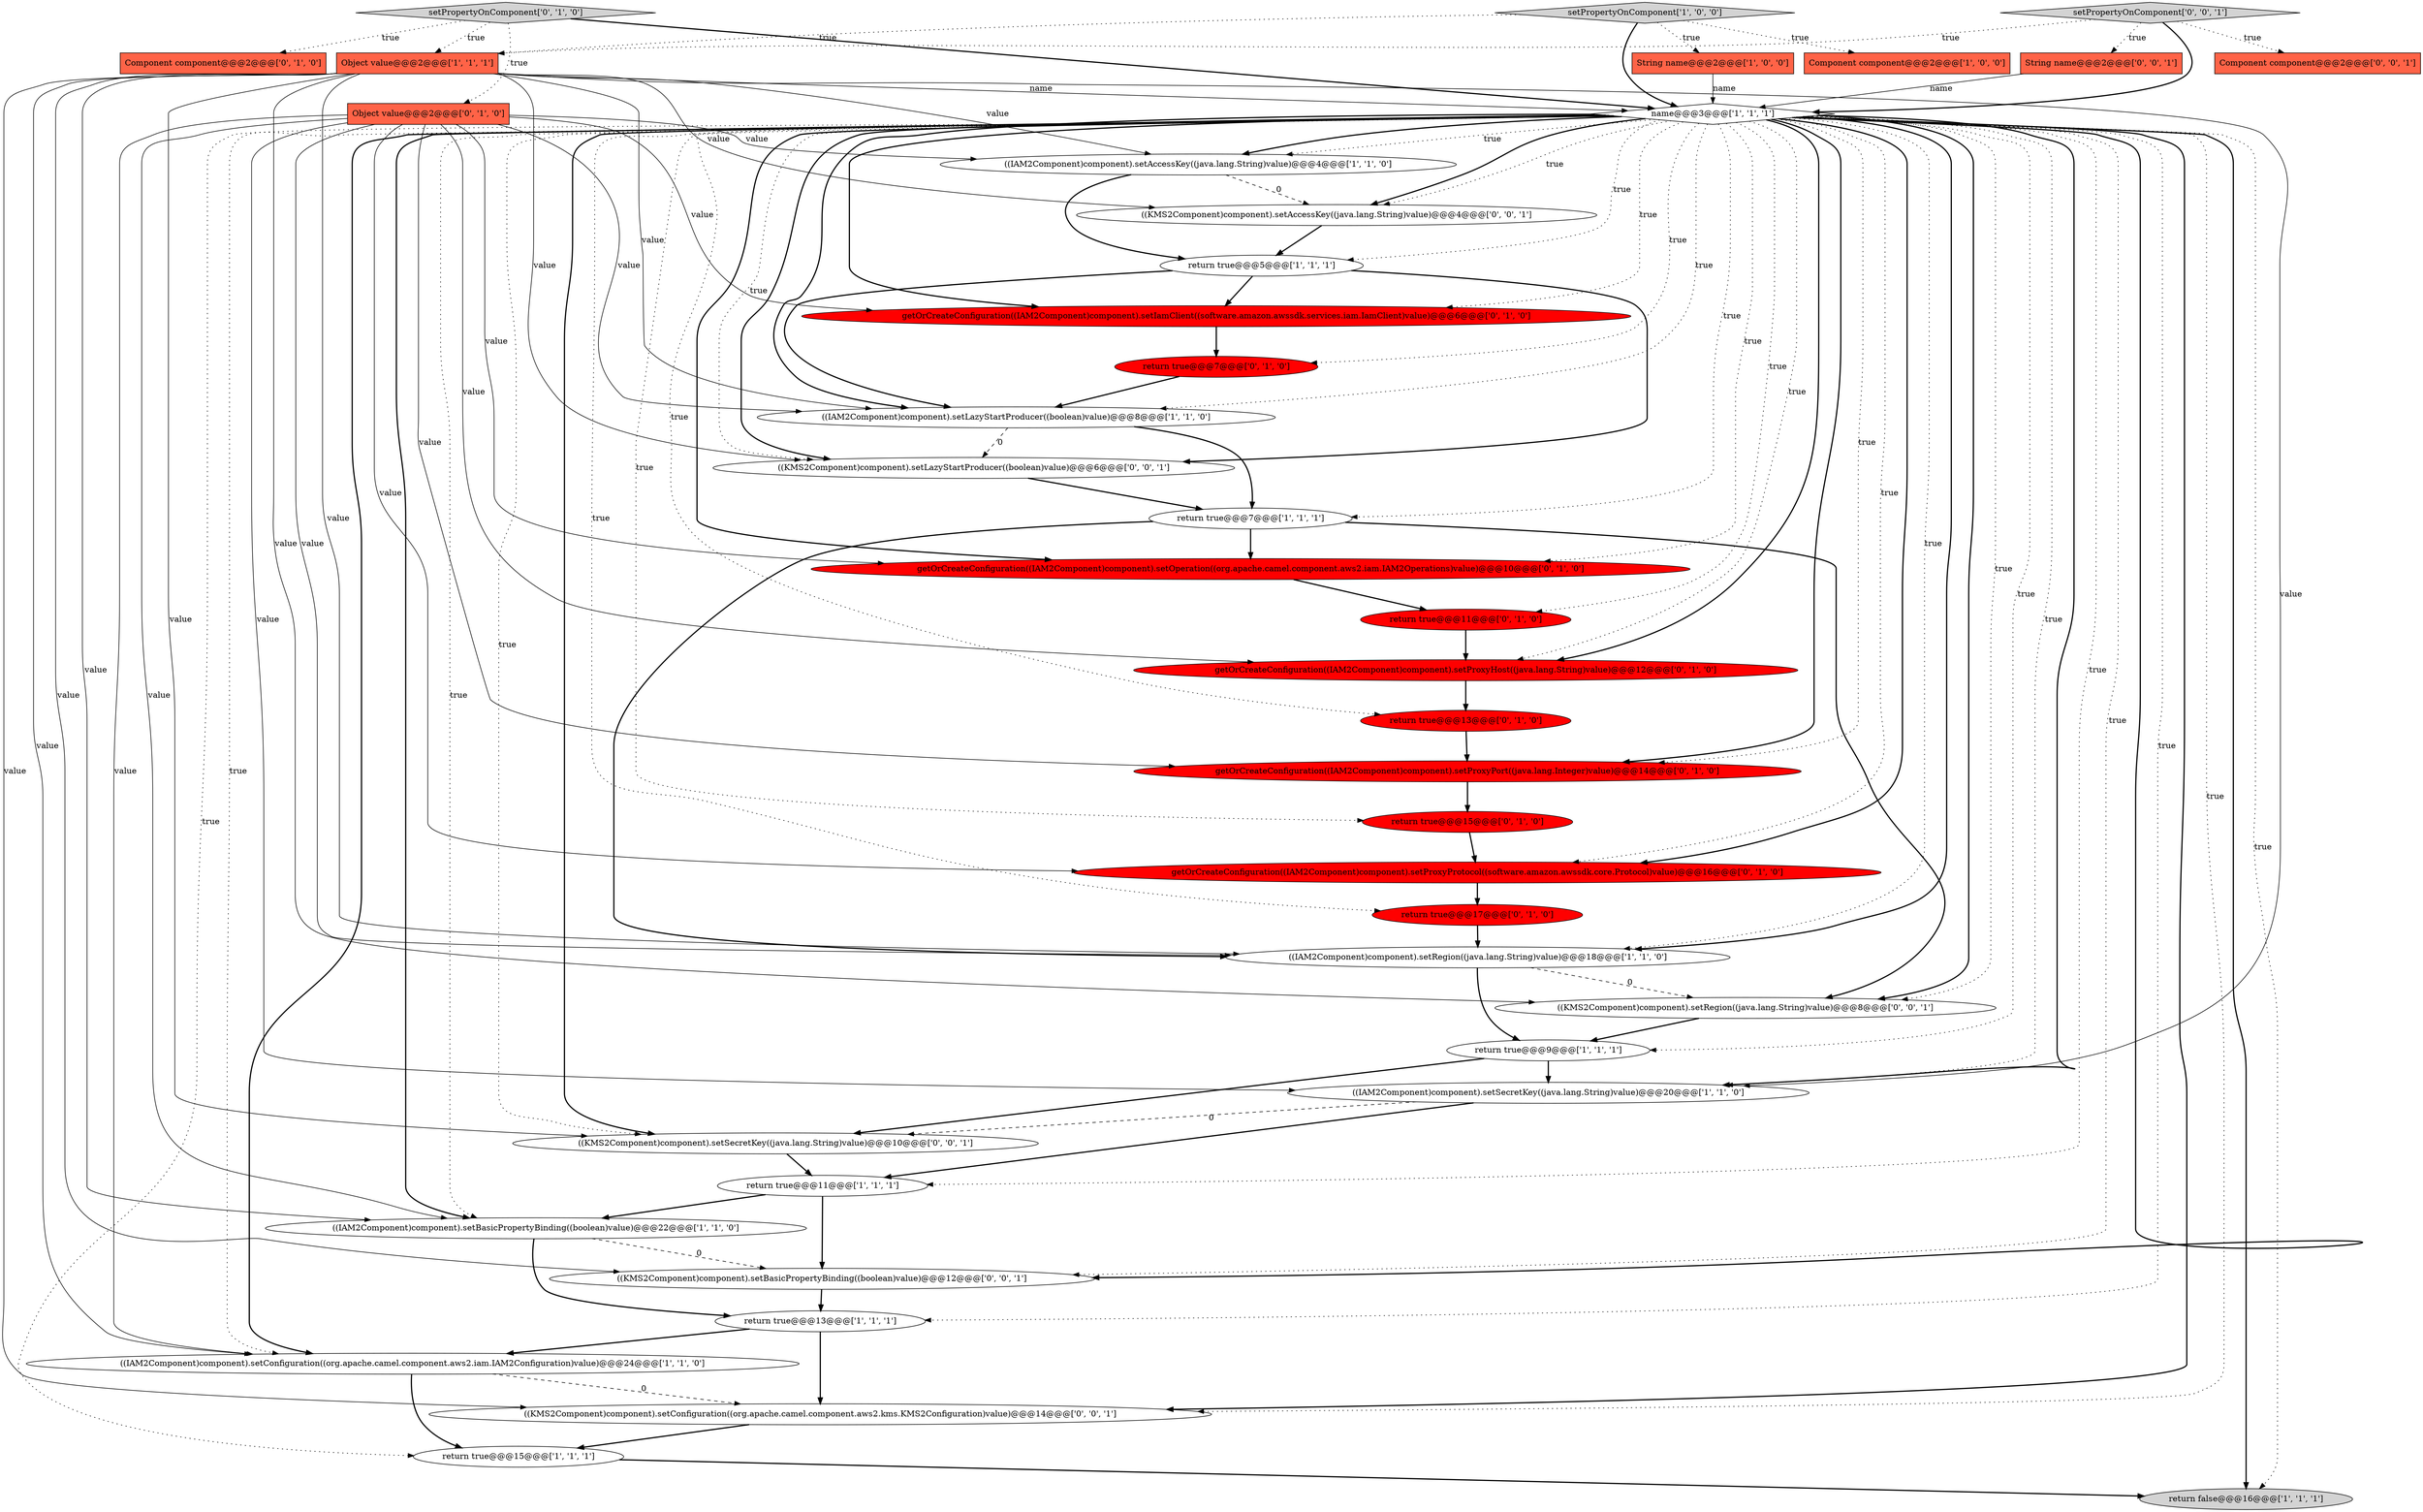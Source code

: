 digraph {
21 [style = filled, label = "getOrCreateConfiguration((IAM2Component)component).setProxyPort((java.lang.Integer)value)@@@14@@@['0', '1', '0']", fillcolor = red, shape = ellipse image = "AAA1AAABBB2BBB"];
13 [style = filled, label = "return true@@@13@@@['1', '1', '1']", fillcolor = white, shape = ellipse image = "AAA0AAABBB1BBB"];
34 [style = filled, label = "((KMS2Component)component).setRegion((java.lang.String)value)@@@8@@@['0', '0', '1']", fillcolor = white, shape = ellipse image = "AAA0AAABBB3BBB"];
19 [style = filled, label = "return true@@@7@@@['0', '1', '0']", fillcolor = red, shape = ellipse image = "AAA1AAABBB2BBB"];
22 [style = filled, label = "return true@@@15@@@['0', '1', '0']", fillcolor = red, shape = ellipse image = "AAA1AAABBB2BBB"];
33 [style = filled, label = "((KMS2Component)component).setLazyStartProducer((boolean)value)@@@6@@@['0', '0', '1']", fillcolor = white, shape = ellipse image = "AAA0AAABBB3BBB"];
38 [style = filled, label = "String name@@@2@@@['0', '0', '1']", fillcolor = tomato, shape = box image = "AAA0AAABBB3BBB"];
7 [style = filled, label = "return true@@@7@@@['1', '1', '1']", fillcolor = white, shape = ellipse image = "AAA0AAABBB1BBB"];
31 [style = filled, label = "((KMS2Component)component).setBasicPropertyBinding((boolean)value)@@@12@@@['0', '0', '1']", fillcolor = white, shape = ellipse image = "AAA0AAABBB3BBB"];
26 [style = filled, label = "return true@@@17@@@['0', '1', '0']", fillcolor = red, shape = ellipse image = "AAA1AAABBB2BBB"];
1 [style = filled, label = "return true@@@9@@@['1', '1', '1']", fillcolor = white, shape = ellipse image = "AAA0AAABBB1BBB"];
3 [style = filled, label = "Component component@@@2@@@['1', '0', '0']", fillcolor = tomato, shape = box image = "AAA0AAABBB1BBB"];
5 [style = filled, label = "((IAM2Component)component).setSecretKey((java.lang.String)value)@@@20@@@['1', '1', '0']", fillcolor = white, shape = ellipse image = "AAA0AAABBB1BBB"];
18 [style = filled, label = "Object value@@@2@@@['0', '1', '0']", fillcolor = tomato, shape = box image = "AAA0AAABBB2BBB"];
6 [style = filled, label = "((IAM2Component)component).setBasicPropertyBinding((boolean)value)@@@22@@@['1', '1', '0']", fillcolor = white, shape = ellipse image = "AAA0AAABBB1BBB"];
25 [style = filled, label = "setPropertyOnComponent['0', '1', '0']", fillcolor = lightgray, shape = diamond image = "AAA0AAABBB2BBB"];
17 [style = filled, label = "setPropertyOnComponent['1', '0', '0']", fillcolor = lightgray, shape = diamond image = "AAA0AAABBB1BBB"];
9 [style = filled, label = "String name@@@2@@@['1', '0', '0']", fillcolor = tomato, shape = box image = "AAA0AAABBB1BBB"];
16 [style = filled, label = "((IAM2Component)component).setConfiguration((org.apache.camel.component.aws2.iam.IAM2Configuration)value)@@@24@@@['1', '1', '0']", fillcolor = white, shape = ellipse image = "AAA0AAABBB1BBB"];
20 [style = filled, label = "getOrCreateConfiguration((IAM2Component)component).setProxyHost((java.lang.String)value)@@@12@@@['0', '1', '0']", fillcolor = red, shape = ellipse image = "AAA1AAABBB2BBB"];
28 [style = filled, label = "getOrCreateConfiguration((IAM2Component)component).setProxyProtocol((software.amazon.awssdk.core.Protocol)value)@@@16@@@['0', '1', '0']", fillcolor = red, shape = ellipse image = "AAA1AAABBB2BBB"];
35 [style = filled, label = "((KMS2Component)component).setConfiguration((org.apache.camel.component.aws2.kms.KMS2Configuration)value)@@@14@@@['0', '0', '1']", fillcolor = white, shape = ellipse image = "AAA0AAABBB3BBB"];
30 [style = filled, label = "Component component@@@2@@@['0', '1', '0']", fillcolor = tomato, shape = box image = "AAA0AAABBB2BBB"];
10 [style = filled, label = "return false@@@16@@@['1', '1', '1']", fillcolor = lightgray, shape = ellipse image = "AAA0AAABBB1BBB"];
27 [style = filled, label = "getOrCreateConfiguration((IAM2Component)component).setIamClient((software.amazon.awssdk.services.iam.IamClient)value)@@@6@@@['0', '1', '0']", fillcolor = red, shape = ellipse image = "AAA1AAABBB2BBB"];
24 [style = filled, label = "return true@@@11@@@['0', '1', '0']", fillcolor = red, shape = ellipse image = "AAA1AAABBB2BBB"];
39 [style = filled, label = "Component component@@@2@@@['0', '0', '1']", fillcolor = tomato, shape = box image = "AAA0AAABBB3BBB"];
29 [style = filled, label = "return true@@@13@@@['0', '1', '0']", fillcolor = red, shape = ellipse image = "AAA1AAABBB2BBB"];
11 [style = filled, label = "((IAM2Component)component).setAccessKey((java.lang.String)value)@@@4@@@['1', '1', '0']", fillcolor = white, shape = ellipse image = "AAA0AAABBB1BBB"];
0 [style = filled, label = "return true@@@5@@@['1', '1', '1']", fillcolor = white, shape = ellipse image = "AAA0AAABBB1BBB"];
4 [style = filled, label = "return true@@@11@@@['1', '1', '1']", fillcolor = white, shape = ellipse image = "AAA0AAABBB1BBB"];
2 [style = filled, label = "((IAM2Component)component).setLazyStartProducer((boolean)value)@@@8@@@['1', '1', '0']", fillcolor = white, shape = ellipse image = "AAA0AAABBB1BBB"];
14 [style = filled, label = "return true@@@15@@@['1', '1', '1']", fillcolor = white, shape = ellipse image = "AAA0AAABBB1BBB"];
32 [style = filled, label = "((KMS2Component)component).setSecretKey((java.lang.String)value)@@@10@@@['0', '0', '1']", fillcolor = white, shape = ellipse image = "AAA0AAABBB3BBB"];
8 [style = filled, label = "((IAM2Component)component).setRegion((java.lang.String)value)@@@18@@@['1', '1', '0']", fillcolor = white, shape = ellipse image = "AAA0AAABBB1BBB"];
12 [style = filled, label = "Object value@@@2@@@['1', '1', '1']", fillcolor = tomato, shape = box image = "AAA0AAABBB1BBB"];
36 [style = filled, label = "((KMS2Component)component).setAccessKey((java.lang.String)value)@@@4@@@['0', '0', '1']", fillcolor = white, shape = ellipse image = "AAA0AAABBB3BBB"];
15 [style = filled, label = "name@@@3@@@['1', '1', '1']", fillcolor = white, shape = diamond image = "AAA0AAABBB1BBB"];
37 [style = filled, label = "setPropertyOnComponent['0', '0', '1']", fillcolor = lightgray, shape = diamond image = "AAA0AAABBB3BBB"];
23 [style = filled, label = "getOrCreateConfiguration((IAM2Component)component).setOperation((org.apache.camel.component.aws2.iam.IAM2Operations)value)@@@10@@@['0', '1', '0']", fillcolor = red, shape = ellipse image = "AAA1AAABBB2BBB"];
1->5 [style = bold, label=""];
15->10 [style = bold, label=""];
18->23 [style = solid, label="value"];
12->6 [style = solid, label="value"];
15->21 [style = bold, label=""];
16->35 [style = dashed, label="0"];
15->31 [style = dotted, label="true"];
15->20 [style = dotted, label="true"];
37->15 [style = bold, label=""];
15->33 [style = dotted, label="true"];
15->21 [style = dotted, label="true"];
15->7 [style = dotted, label="true"];
7->8 [style = bold, label=""];
25->18 [style = dotted, label="true"];
8->1 [style = bold, label=""];
37->38 [style = dotted, label="true"];
36->0 [style = bold, label=""];
15->8 [style = dotted, label="true"];
15->11 [style = bold, label=""];
15->29 [style = dotted, label="true"];
15->20 [style = bold, label=""];
25->15 [style = bold, label=""];
16->14 [style = bold, label=""];
18->5 [style = solid, label="value"];
27->19 [style = bold, label=""];
32->4 [style = bold, label=""];
15->26 [style = dotted, label="true"];
33->7 [style = bold, label=""];
15->34 [style = bold, label=""];
15->34 [style = dotted, label="true"];
15->24 [style = dotted, label="true"];
15->2 [style = dotted, label="true"];
14->10 [style = bold, label=""];
8->34 [style = dashed, label="0"];
25->12 [style = dotted, label="true"];
6->31 [style = dashed, label="0"];
15->10 [style = dotted, label="true"];
15->35 [style = dotted, label="true"];
19->2 [style = bold, label=""];
15->16 [style = dotted, label="true"];
18->8 [style = solid, label="value"];
15->14 [style = dotted, label="true"];
11->36 [style = dashed, label="0"];
12->15 [style = solid, label="name"];
12->34 [style = solid, label="value"];
17->3 [style = dotted, label="true"];
13->16 [style = bold, label=""];
15->35 [style = bold, label=""];
15->27 [style = dotted, label="true"];
15->13 [style = dotted, label="true"];
24->20 [style = bold, label=""];
5->32 [style = dashed, label="0"];
15->31 [style = bold, label=""];
21->22 [style = bold, label=""];
7->23 [style = bold, label=""];
18->6 [style = solid, label="value"];
17->15 [style = bold, label=""];
1->32 [style = bold, label=""];
2->33 [style = dashed, label="0"];
18->28 [style = solid, label="value"];
15->33 [style = bold, label=""];
15->36 [style = bold, label=""];
15->5 [style = dotted, label="true"];
31->13 [style = bold, label=""];
12->5 [style = solid, label="value"];
12->36 [style = solid, label="value"];
28->26 [style = bold, label=""];
22->28 [style = bold, label=""];
26->8 [style = bold, label=""];
18->20 [style = solid, label="value"];
15->0 [style = dotted, label="true"];
35->14 [style = bold, label=""];
29->21 [style = bold, label=""];
15->32 [style = dotted, label="true"];
18->21 [style = solid, label="value"];
15->28 [style = dotted, label="true"];
4->31 [style = bold, label=""];
12->8 [style = solid, label="value"];
17->12 [style = dotted, label="true"];
15->28 [style = bold, label=""];
6->13 [style = bold, label=""];
5->4 [style = bold, label=""];
15->11 [style = dotted, label="true"];
18->27 [style = solid, label="value"];
15->23 [style = dotted, label="true"];
18->2 [style = solid, label="value"];
15->8 [style = bold, label=""];
9->15 [style = solid, label="name"];
15->23 [style = bold, label=""];
15->2 [style = bold, label=""];
20->29 [style = bold, label=""];
4->6 [style = bold, label=""];
38->15 [style = solid, label="name"];
12->16 [style = solid, label="value"];
0->27 [style = bold, label=""];
34->1 [style = bold, label=""];
15->36 [style = dotted, label="true"];
0->2 [style = bold, label=""];
12->31 [style = solid, label="value"];
37->12 [style = dotted, label="true"];
15->22 [style = dotted, label="true"];
15->6 [style = bold, label=""];
12->11 [style = solid, label="value"];
15->16 [style = bold, label=""];
12->32 [style = solid, label="value"];
15->4 [style = dotted, label="true"];
15->5 [style = bold, label=""];
12->33 [style = solid, label="value"];
23->24 [style = bold, label=""];
11->0 [style = bold, label=""];
7->34 [style = bold, label=""];
12->35 [style = solid, label="value"];
0->33 [style = bold, label=""];
18->11 [style = solid, label="value"];
15->19 [style = dotted, label="true"];
15->1 [style = dotted, label="true"];
15->6 [style = dotted, label="true"];
17->9 [style = dotted, label="true"];
37->39 [style = dotted, label="true"];
18->16 [style = solid, label="value"];
2->7 [style = bold, label=""];
15->32 [style = bold, label=""];
25->30 [style = dotted, label="true"];
15->27 [style = bold, label=""];
13->35 [style = bold, label=""];
12->2 [style = solid, label="value"];
}
